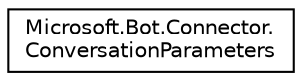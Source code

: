 digraph "Graphical Class Hierarchy"
{
  edge [fontname="Helvetica",fontsize="10",labelfontname="Helvetica",labelfontsize="10"];
  node [fontname="Helvetica",fontsize="10",shape=record];
  rankdir="LR";
  Node1 [label="Microsoft.Bot.Connector.\lConversationParameters",height=0.2,width=0.4,color="black", fillcolor="white", style="filled",URL="$dd/d05/class_microsoft_1_1_bot_1_1_connector_1_1_conversation_parameters.html"];
}
